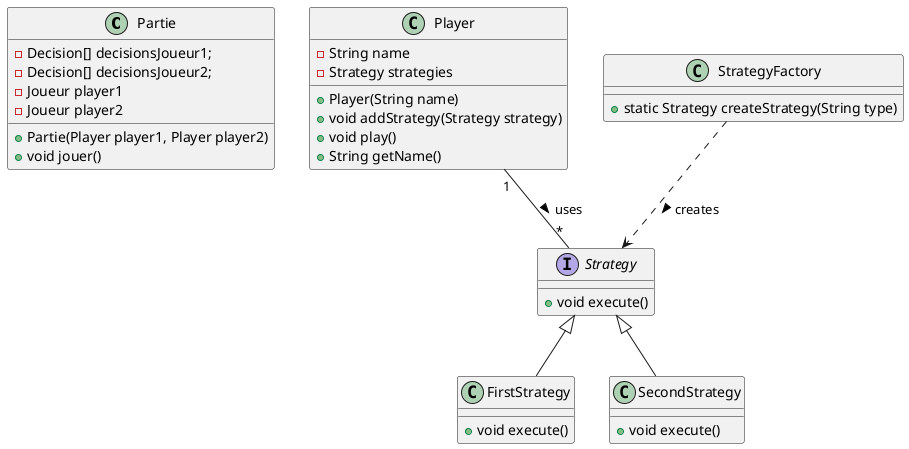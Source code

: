 @startuml

class Partie {
    - Decision[] decisionsJoueur1;
    - Decision[] decisionsJoueur2;
    - Joueur player1
    - Joueur player2
    + Partie(Player player1, Player player2)
    + void jouer()
}

class Player {
    - String name
    - Strategy strategies
    + Player(String name)
    + void addStrategy(Strategy strategy)
    + void play()
    + String getName()
}

interface Strategy {
    + void execute()
}

class FirstStrategy {
    + void execute()
}

class SecondStrategy {
    + void execute()
}

class StrategyFactory {
    + static Strategy createStrategy(String type)
}

Player "1" -- "*" Strategy : uses >
Strategy <|-- FirstStrategy
Strategy <|-- SecondStrategy
StrategyFactory ..> Strategy : creates >
@enduml
